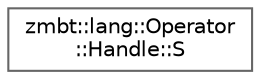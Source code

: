 digraph "Graphical Class Hierarchy"
{
 // LATEX_PDF_SIZE
  bgcolor="transparent";
  edge [fontname=Helvetica,fontsize=10,labelfontname=Helvetica,labelfontsize=10];
  node [fontname=Helvetica,fontsize=10,shape=box,height=0.2,width=0.4];
  rankdir="LR";
  Node0 [id="Node000000",label="zmbt::lang::Operator\l::Handle::S",height=0.2,width=0.4,color="grey40", fillcolor="white", style="filled",URL="$structzmbt_1_1lang_1_1Operator_1_1Handle_1_1S.html",tooltip=" "];
}
